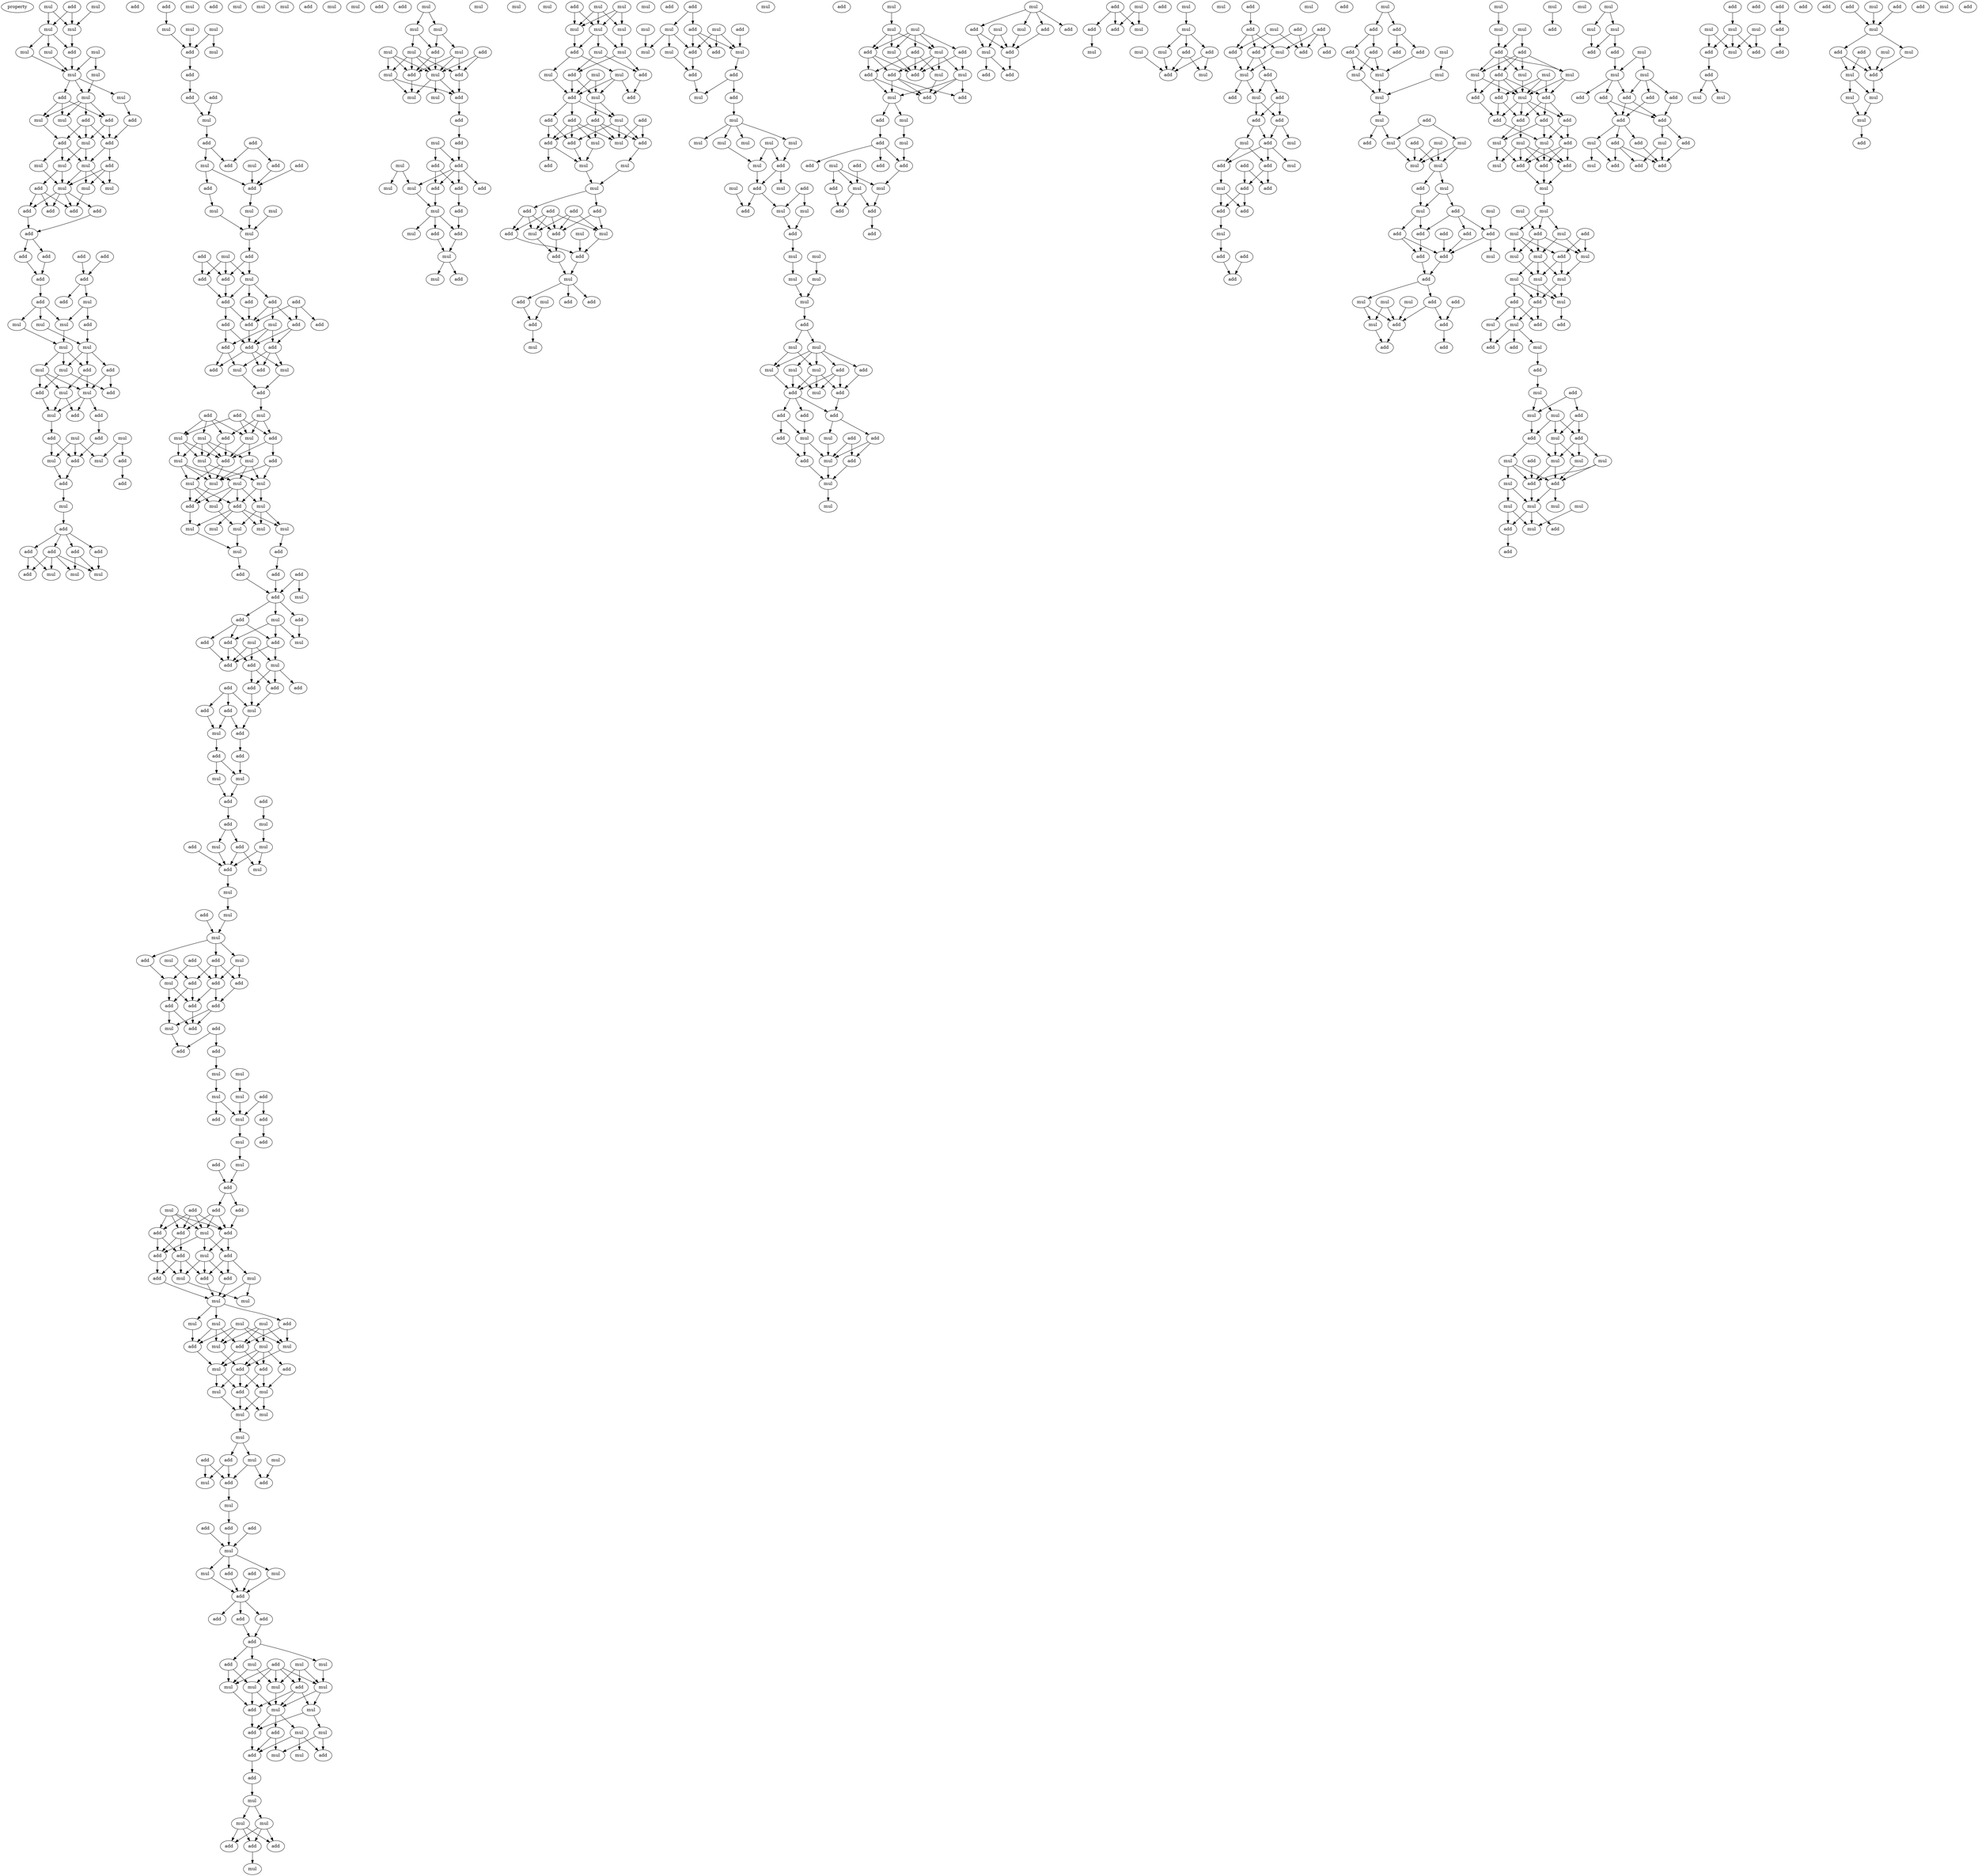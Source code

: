 digraph {
    node [fontcolor=black]
    property [mul=2,lf=1.8]
    0 [ label = add ];
    1 [ label = mul ];
    2 [ label = mul ];
    3 [ label = mul ];
    4 [ label = mul ];
    5 [ label = mul ];
    6 [ label = mul ];
    7 [ label = add ];
    8 [ label = mul ];
    9 [ label = mul ];
    10 [ label = mul ];
    11 [ label = mul ];
    12 [ label = add ];
    13 [ label = mul ];
    14 [ label = mul ];
    15 [ label = add ];
    16 [ label = mul ];
    17 [ label = add ];
    18 [ label = add ];
    19 [ label = mul ];
    20 [ label = add ];
    21 [ label = add ];
    22 [ label = mul ];
    23 [ label = mul ];
    24 [ label = mul ];
    25 [ label = add ];
    26 [ label = mul ];
    27 [ label = mul ];
    28 [ label = mul ];
    29 [ label = add ];
    30 [ label = add ];
    31 [ label = add ];
    32 [ label = add ];
    33 [ label = add ];
    34 [ label = add ];
    35 [ label = add ];
    36 [ label = add ];
    37 [ label = add ];
    38 [ label = add ];
    39 [ label = add ];
    40 [ label = add ];
    41 [ label = add ];
    42 [ label = add ];
    43 [ label = mul ];
    44 [ label = add ];
    45 [ label = mul ];
    46 [ label = mul ];
    47 [ label = mul ];
    48 [ label = mul ];
    49 [ label = mul ];
    50 [ label = add ];
    51 [ label = add ];
    52 [ label = mul ];
    53 [ label = mul ];
    54 [ label = mul ];
    55 [ label = add ];
    56 [ label = add ];
    57 [ label = mul ];
    58 [ label = add ];
    59 [ label = mul ];
    60 [ label = add ];
    61 [ label = add ];
    62 [ label = add ];
    63 [ label = mul ];
    64 [ label = mul ];
    65 [ label = mul ];
    66 [ label = mul ];
    67 [ label = add ];
    68 [ label = add ];
    69 [ label = add ];
    70 [ label = add ];
    71 [ label = mul ];
    72 [ label = add ];
    73 [ label = add ];
    74 [ label = add ];
    75 [ label = add ];
    76 [ label = add ];
    77 [ label = mul ];
    78 [ label = add ];
    79 [ label = mul ];
    80 [ label = mul ];
    81 [ label = add ];
    82 [ label = add ];
    83 [ label = mul ];
    84 [ label = mul ];
    85 [ label = mul ];
    86 [ label = mul ];
    87 [ label = mul ];
    88 [ label = add ];
    89 [ label = add ];
    90 [ label = add ];
    91 [ label = add ];
    92 [ label = add ];
    93 [ label = mul ];
    94 [ label = add ];
    95 [ label = add ];
    96 [ label = add ];
    97 [ label = mul ];
    98 [ label = add ];
    99 [ label = mul ];
    100 [ label = add ];
    101 [ label = add ];
    102 [ label = add ];
    103 [ label = mul ];
    104 [ label = mul ];
    105 [ label = mul ];
    106 [ label = mul ];
    107 [ label = mul ];
    108 [ label = add ];
    109 [ label = add ];
    110 [ label = mul ];
    111 [ label = mul ];
    112 [ label = add ];
    113 [ label = add ];
    114 [ label = add ];
    115 [ label = add ];
    116 [ label = add ];
    117 [ label = add ];
    118 [ label = add ];
    119 [ label = add ];
    120 [ label = mul ];
    121 [ label = add ];
    122 [ label = add ];
    123 [ label = add ];
    124 [ label = add ];
    125 [ label = add ];
    126 [ label = add ];
    127 [ label = mul ];
    128 [ label = add ];
    129 [ label = mul ];
    130 [ label = add ];
    131 [ label = mul ];
    132 [ label = add ];
    133 [ label = add ];
    134 [ label = mul ];
    135 [ label = mul ];
    136 [ label = add ];
    137 [ label = add ];
    138 [ label = mul ];
    139 [ label = mul ];
    140 [ label = mul ];
    141 [ label = add ];
    142 [ label = mul ];
    143 [ label = add ];
    144 [ label = mul ];
    145 [ label = mul ];
    146 [ label = mul ];
    147 [ label = mul ];
    148 [ label = add ];
    149 [ label = add ];
    150 [ label = mul ];
    151 [ label = mul ];
    152 [ label = mul ];
    153 [ label = mul ];
    154 [ label = mul ];
    155 [ label = mul ];
    156 [ label = mul ];
    157 [ label = add ];
    158 [ label = mul ];
    159 [ label = add ];
    160 [ label = add ];
    161 [ label = add ];
    162 [ label = mul ];
    163 [ label = add ];
    164 [ label = mul ];
    165 [ label = add ];
    166 [ label = add ];
    167 [ label = add ];
    168 [ label = mul ];
    169 [ label = add ];
    170 [ label = mul ];
    171 [ label = add ];
    172 [ label = add ];
    173 [ label = add ];
    174 [ label = mul ];
    175 [ label = add ];
    176 [ label = add ];
    177 [ label = add ];
    178 [ label = add ];
    179 [ label = add ];
    180 [ label = mul ];
    181 [ label = add ];
    182 [ label = mul ];
    183 [ label = add ];
    184 [ label = add ];
    185 [ label = add ];
    186 [ label = mul ];
    187 [ label = mul ];
    188 [ label = add ];
    189 [ label = add ];
    190 [ label = add ];
    191 [ label = mul ];
    192 [ label = add ];
    193 [ label = add ];
    194 [ label = mul ];
    195 [ label = mul ];
    196 [ label = add ];
    197 [ label = mul ];
    198 [ label = mul ];
    199 [ label = add ];
    200 [ label = mul ];
    201 [ label = mul ];
    202 [ label = mul ];
    203 [ label = add ];
    204 [ label = mul ];
    205 [ label = add ];
    206 [ label = mul ];
    207 [ label = mul ];
    208 [ label = add ];
    209 [ label = add ];
    210 [ label = add ];
    211 [ label = add ];
    212 [ label = add ];
    213 [ label = mul ];
    214 [ label = add ];
    215 [ label = add ];
    216 [ label = add ];
    217 [ label = add ];
    218 [ label = mul ];
    219 [ label = add ];
    220 [ label = add ];
    221 [ label = add ];
    222 [ label = mul ];
    223 [ label = mul ];
    224 [ label = mul ];
    225 [ label = mul ];
    226 [ label = add ];
    227 [ label = add ];
    228 [ label = add ];
    229 [ label = mul ];
    230 [ label = mul ];
    231 [ label = add ];
    232 [ label = add ];
    233 [ label = mul ];
    234 [ label = add ];
    235 [ label = mul ];
    236 [ label = add ];
    237 [ label = add ];
    238 [ label = mul ];
    239 [ label = add ];
    240 [ label = add ];
    241 [ label = add ];
    242 [ label = add ];
    243 [ label = mul ];
    244 [ label = add ];
    245 [ label = add ];
    246 [ label = mul ];
    247 [ label = add ];
    248 [ label = mul ];
    249 [ label = add ];
    250 [ label = add ];
    251 [ label = add ];
    252 [ label = mul ];
    253 [ label = mul ];
    254 [ label = mul ];
    255 [ label = mul ];
    256 [ label = add ];
    257 [ label = mul ];
    258 [ label = mul ];
    259 [ label = mul ];
    260 [ label = mul ];
    261 [ label = add ];
    262 [ label = add ];
    263 [ label = mul ];
    264 [ label = mul ];
    265 [ label = add ];
    266 [ label = add ];
    267 [ label = add ];
    268 [ label = mul ];
    269 [ label = mul ];
    270 [ label = add ];
    271 [ label = mul ];
    272 [ label = mul ];
    273 [ label = mul ];
    274 [ label = mul ];
    275 [ label = mul ];
    276 [ label = mul ];
    277 [ label = add ];
    278 [ label = mul ];
    279 [ label = add ];
    280 [ label = add ];
    281 [ label = add ];
    282 [ label = add ];
    283 [ label = mul ];
    284 [ label = mul ];
    285 [ label = add ];
    286 [ label = add ];
    287 [ label = add ];
    288 [ label = add ];
    289 [ label = mul ];
    290 [ label = add ];
    291 [ label = mul ];
    292 [ label = add ];
    293 [ label = mul ];
    294 [ label = add ];
    295 [ label = add ];
    296 [ label = add ];
    297 [ label = add ];
    298 [ label = add ];
    299 [ label = mul ];
    300 [ label = mul ];
    301 [ label = add ];
    302 [ label = mul ];
    303 [ label = add ];
    304 [ label = add ];
    305 [ label = mul ];
    306 [ label = mul ];
    307 [ label = mul ];
    308 [ label = mul ];
    309 [ label = mul ];
    310 [ label = add ];
    311 [ label = mul ];
    312 [ label = add ];
    313 [ label = mul ];
    314 [ label = mul ];
    315 [ label = add ];
    316 [ label = add ];
    317 [ label = mul ];
    318 [ label = add ];
    319 [ label = mul ];
    320 [ label = add ];
    321 [ label = mul ];
    322 [ label = mul ];
    323 [ label = mul ];
    324 [ label = add ];
    325 [ label = add ];
    326 [ label = add ];
    327 [ label = mul ];
    328 [ label = mul ];
    329 [ label = mul ];
    330 [ label = mul ];
    331 [ label = add ];
    332 [ label = add ];
    333 [ label = mul ];
    334 [ label = mul ];
    335 [ label = mul ];
    336 [ label = add ];
    337 [ label = add ];
    338 [ label = mul ];
    339 [ label = mul ];
    340 [ label = mul ];
    341 [ label = mul ];
    342 [ label = add ];
    343 [ label = add ];
    344 [ label = mul ];
    345 [ label = mul ];
    346 [ label = add ];
    347 [ label = mul ];
    348 [ label = add ];
    349 [ label = add ];
    350 [ label = mul ];
    351 [ label = mul ];
    352 [ label = add ];
    353 [ label = add ];
    354 [ label = add ];
    355 [ label = mul ];
    356 [ label = add ];
    357 [ label = add ];
    358 [ label = mul ];
    359 [ label = add ];
    360 [ label = mul ];
    361 [ label = mul ];
    362 [ label = mul ];
    363 [ label = mul ];
    364 [ label = add ];
    365 [ label = add ];
    366 [ label = mul ];
    367 [ label = mul ];
    368 [ label = mul ];
    369 [ label = mul ];
    370 [ label = mul ];
    371 [ label = add ];
    372 [ label = mul ];
    373 [ label = mul ];
    374 [ label = mul ];
    375 [ label = mul ];
    376 [ label = add ];
    377 [ label = mul ];
    378 [ label = add ];
    379 [ label = mul ];
    380 [ label = mul ];
    381 [ label = add ];
    382 [ label = add ];
    383 [ label = add ];
    384 [ label = add ];
    385 [ label = add ];
    386 [ label = add ];
    387 [ label = mul ];
    388 [ label = mul ];
    389 [ label = mul ];
    390 [ label = add ];
    391 [ label = add ];
    392 [ label = add ];
    393 [ label = mul ];
    394 [ label = mul ];
    395 [ label = add ];
    396 [ label = mul ];
    397 [ label = add ];
    398 [ label = add ];
    399 [ label = add ];
    400 [ label = add ];
    401 [ label = add ];
    402 [ label = mul ];
    403 [ label = add ];
    404 [ label = mul ];
    405 [ label = mul ];
    406 [ label = add ];
    407 [ label = add ];
    408 [ label = mul ];
    409 [ label = add ];
    410 [ label = mul ];
    411 [ label = add ];
    412 [ label = add ];
    413 [ label = add ];
    414 [ label = add ];
    415 [ label = mul ];
    416 [ label = add ];
    417 [ label = mul ];
    418 [ label = mul ];
    419 [ label = mul ];
    420 [ label = add ];
    421 [ label = add ];
    422 [ label = add ];
    423 [ label = mul ];
    424 [ label = mul ];
    425 [ label = mul ];
    426 [ label = add ];
    427 [ label = add ];
    428 [ label = add ];
    429 [ label = mul ];
    430 [ label = add ];
    431 [ label = mul ];
    432 [ label = mul ];
    433 [ label = mul ];
    434 [ label = mul ];
    435 [ label = mul ];
    436 [ label = mul ];
    437 [ label = mul ];
    438 [ label = mul ];
    439 [ label = add ];
    440 [ label = mul ];
    441 [ label = add ];
    442 [ label = mul ];
    443 [ label = add ];
    444 [ label = mul ];
    445 [ label = add ];
    446 [ label = mul ];
    447 [ label = add ];
    448 [ label = mul ];
    449 [ label = mul ];
    450 [ label = mul ];
    451 [ label = mul ];
    452 [ label = mul ];
    453 [ label = add ];
    454 [ label = mul ];
    455 [ label = mul ];
    456 [ label = mul ];
    457 [ label = mul ];
    458 [ label = mul ];
    459 [ label = add ];
    460 [ label = add ];
    461 [ label = add ];
    462 [ label = mul ];
    463 [ label = add ];
    464 [ label = add ];
    465 [ label = add ];
    466 [ label = add ];
    467 [ label = mul ];
    468 [ label = mul ];
    469 [ label = add ];
    470 [ label = add ];
    471 [ label = add ];
    472 [ label = add ];
    473 [ label = add ];
    474 [ label = add ];
    475 [ label = mul ];
    476 [ label = mul ];
    477 [ label = mul ];
    478 [ label = mul ];
    479 [ label = mul ];
    480 [ label = mul ];
    481 [ label = add ];
    482 [ label = mul ];
    483 [ label = add ];
    484 [ label = mul ];
    485 [ label = add ];
    486 [ label = mul ];
    487 [ label = add ];
    488 [ label = mul ];
    489 [ label = add ];
    490 [ label = add ];
    491 [ label = add ];
    492 [ label = add ];
    493 [ label = mul ];
    494 [ label = add ];
    495 [ label = mul ];
    496 [ label = add ];
    497 [ label = mul ];
    498 [ label = add ];
    499 [ label = mul ];
    500 [ label = add ];
    501 [ label = add ];
    502 [ label = add ];
    503 [ label = add ];
    504 [ label = mul ];
    505 [ label = mul ];
    506 [ label = add ];
    507 [ label = add ];
    508 [ label = add ];
    509 [ label = mul ];
    510 [ label = add ];
    511 [ label = mul ];
    512 [ label = add ];
    513 [ label = add ];
    514 [ label = mul ];
    515 [ label = add ];
    516 [ label = mul ];
    517 [ label = add ];
    518 [ label = add ];
    519 [ label = add ];
    520 [ label = mul ];
    521 [ label = add ];
    522 [ label = mul ];
    523 [ label = add ];
    524 [ label = mul ];
    525 [ label = add ];
    526 [ label = mul ];
    527 [ label = mul ];
    528 [ label = mul ];
    529 [ label = add ];
    530 [ label = add ];
    531 [ label = mul ];
    532 [ label = mul ];
    533 [ label = add ];
    534 [ label = mul ];
    535 [ label = add ];
    536 [ label = add ];
    537 [ label = add ];
    538 [ label = add ];
    539 [ label = mul ];
    540 [ label = mul ];
    541 [ label = add ];
    542 [ label = add ];
    543 [ label = add ];
    544 [ label = add ];
    545 [ label = add ];
    546 [ label = mul ];
    547 [ label = add ];
    548 [ label = mul ];
    549 [ label = add ];
    550 [ label = add ];
    551 [ label = add ];
    552 [ label = mul ];
    553 [ label = add ];
    554 [ label = mul ];
    555 [ label = mul ];
    556 [ label = add ];
    557 [ label = add ];
    558 [ label = add ];
    559 [ label = mul ];
    560 [ label = add ];
    561 [ label = mul ];
    562 [ label = add ];
    563 [ label = add ];
    564 [ label = add ];
    565 [ label = mul ];
    566 [ label = add ];
    567 [ label = add ];
    568 [ label = add ];
    569 [ label = add ];
    570 [ label = mul ];
    571 [ label = add ];
    572 [ label = add ];
    573 [ label = mul ];
    574 [ label = add ];
    575 [ label = add ];
    576 [ label = add ];
    577 [ label = add ];
    578 [ label = mul ];
    579 [ label = mul ];
    580 [ label = mul ];
    581 [ label = mul ];
    582 [ label = add ];
    583 [ label = mul ];
    584 [ label = add ];
    585 [ label = add ];
    586 [ label = mul ];
    587 [ label = mul ];
    588 [ label = mul ];
    589 [ label = mul ];
    590 [ label = mul ];
    591 [ label = mul ];
    592 [ label = add ];
    593 [ label = mul ];
    594 [ label = add ];
    595 [ label = mul ];
    596 [ label = add ];
    597 [ label = add ];
    598 [ label = add ];
    599 [ label = add ];
    600 [ label = add ];
    601 [ label = add ];
    602 [ label = add ];
    603 [ label = mul ];
    604 [ label = add ];
    605 [ label = add ];
    606 [ label = mul ];
    607 [ label = add ];
    608 [ label = mul ];
    609 [ label = mul ];
    610 [ label = add ];
    611 [ label = mul ];
    612 [ label = add ];
    613 [ label = add ];
    614 [ label = add ];
    615 [ label = mul ];
    616 [ label = mul ];
    617 [ label = add ];
    618 [ label = mul ];
    619 [ label = mul ];
    620 [ label = add ];
    621 [ label = add ];
    622 [ label = mul ];
    623 [ label = mul ];
    624 [ label = mul ];
    625 [ label = mul ];
    626 [ label = add ];
    627 [ label = add ];
    628 [ label = add ];
    629 [ label = add ];
    630 [ label = mul ];
    631 [ label = add ];
    632 [ label = add ];
    633 [ label = add ];
    634 [ label = add ];
    635 [ label = mul ];
    636 [ label = mul ];
    637 [ label = add ];
    638 [ label = mul ];
    639 [ label = add ];
    640 [ label = add ];
    641 [ label = add ];
    642 [ label = mul ];
    643 [ label = mul ];
    644 [ label = mul ];
    645 [ label = mul ];
    646 [ label = add ];
    647 [ label = mul ];
    648 [ label = mul ];
    649 [ label = add ];
    650 [ label = add ];
    651 [ label = mul ];
    652 [ label = mul ];
    653 [ label = mul ];
    654 [ label = mul ];
    655 [ label = mul ];
    656 [ label = mul ];
    657 [ label = mul ];
    658 [ label = add ];
    659 [ label = add ];
    660 [ label = add ];
    661 [ label = mul ];
    662 [ label = add ];
    663 [ label = mul ];
    664 [ label = mul ];
    665 [ label = add ];
    666 [ label = add ];
    667 [ label = add ];
    668 [ label = add ];
    669 [ label = mul ];
    670 [ label = mul ];
    671 [ label = mul ];
    672 [ label = add ];
    673 [ label = add ];
    674 [ label = mul ];
    675 [ label = add ];
    676 [ label = mul ];
    677 [ label = add ];
    678 [ label = mul ];
    679 [ label = mul ];
    680 [ label = mul ];
    681 [ label = add ];
    682 [ label = add ];
    683 [ label = mul ];
    684 [ label = mul ];
    685 [ label = mul ];
    686 [ label = mul ];
    687 [ label = mul ];
    688 [ label = add ];
    689 [ label = mul ];
    690 [ label = add ];
    691 [ label = add ];
    692 [ label = mul ];
    693 [ label = mul ];
    694 [ label = mul ];
    695 [ label = mul ];
    696 [ label = add ];
    697 [ label = mul ];
    698 [ label = add ];
    699 [ label = mul ];
    700 [ label = mul ];
    701 [ label = add ];
    702 [ label = add ];
    703 [ label = add ];
    704 [ label = add ];
    705 [ label = add ];
    706 [ label = add ];
    707 [ label = add ];
    708 [ label = add ];
    709 [ label = add ];
    710 [ label = mul ];
    711 [ label = mul ];
    712 [ label = add ];
    713 [ label = add ];
    714 [ label = add ];
    715 [ label = add ];
    716 [ label = mul ];
    717 [ label = add ];
    718 [ label = mul ];
    719 [ label = mul ];
    720 [ label = mul ];
    721 [ label = add ];
    722 [ label = mul ];
    723 [ label = add ];
    724 [ label = add ];
    725 [ label = add ];
    726 [ label = mul ];
    727 [ label = add ];
    728 [ label = mul ];
    729 [ label = add ];
    730 [ label = add ];
    731 [ label = add ];
    732 [ label = add ];
    733 [ label = mul ];
    734 [ label = add ];
    735 [ label = add ];
    736 [ label = mul ];
    737 [ label = add ];
    738 [ label = add ];
    739 [ label = mul ];
    740 [ label = mul ];
    741 [ label = add ];
    742 [ label = mul ];
    743 [ label = add ];
    744 [ label = mul ];
    745 [ label = mul ];
    746 [ label = mul ];
    747 [ label = add ];
    748 [ label = mul ];
    749 [ label = add ];
    0 -> 3 [ name = 0 ];
    0 -> 4 [ name = 1 ];
    1 -> 3 [ name = 2 ];
    2 -> 3 [ name = 3 ];
    2 -> 4 [ name = 4 ];
    3 -> 7 [ name = 5 ];
    4 -> 6 [ name = 6 ];
    4 -> 7 [ name = 7 ];
    4 -> 8 [ name = 8 ];
    5 -> 9 [ name = 9 ];
    5 -> 10 [ name = 10 ];
    6 -> 9 [ name = 11 ];
    7 -> 9 [ name = 12 ];
    8 -> 9 [ name = 13 ];
    9 -> 11 [ name = 14 ];
    9 -> 12 [ name = 15 ];
    9 -> 13 [ name = 16 ];
    10 -> 11 [ name = 17 ];
    11 -> 14 [ name = 18 ];
    11 -> 16 [ name = 19 ];
    11 -> 17 [ name = 20 ];
    11 -> 18 [ name = 21 ];
    12 -> 14 [ name = 22 ];
    12 -> 16 [ name = 23 ];
    12 -> 17 [ name = 24 ];
    13 -> 15 [ name = 25 ];
    14 -> 19 [ name = 26 ];
    15 -> 20 [ name = 27 ];
    16 -> 21 [ name = 28 ];
    17 -> 19 [ name = 29 ];
    17 -> 20 [ name = 30 ];
    18 -> 19 [ name = 31 ];
    18 -> 20 [ name = 32 ];
    18 -> 21 [ name = 33 ];
    19 -> 22 [ name = 34 ];
    19 -> 24 [ name = 35 ];
    20 -> 24 [ name = 36 ];
    20 -> 25 [ name = 37 ];
    21 -> 22 [ name = 38 ];
    21 -> 23 [ name = 39 ];
    21 -> 24 [ name = 40 ];
    22 -> 28 [ name = 41 ];
    22 -> 29 [ name = 42 ];
    23 -> 28 [ name = 43 ];
    24 -> 26 [ name = 44 ];
    24 -> 27 [ name = 45 ];
    24 -> 28 [ name = 46 ];
    25 -> 26 [ name = 47 ];
    25 -> 27 [ name = 48 ];
    25 -> 28 [ name = 49 ];
    27 -> 30 [ name = 50 ];
    28 -> 30 [ name = 51 ];
    28 -> 31 [ name = 52 ];
    28 -> 32 [ name = 53 ];
    28 -> 33 [ name = 54 ];
    29 -> 30 [ name = 55 ];
    29 -> 31 [ name = 56 ];
    29 -> 32 [ name = 57 ];
    32 -> 34 [ name = 58 ];
    33 -> 34 [ name = 59 ];
    34 -> 35 [ name = 60 ];
    34 -> 37 [ name = 61 ];
    35 -> 39 [ name = 62 ];
    36 -> 40 [ name = 63 ];
    37 -> 39 [ name = 64 ];
    38 -> 40 [ name = 65 ];
    39 -> 41 [ name = 66 ];
    40 -> 42 [ name = 67 ];
    40 -> 43 [ name = 68 ];
    41 -> 45 [ name = 69 ];
    41 -> 46 [ name = 70 ];
    41 -> 47 [ name = 71 ];
    43 -> 44 [ name = 72 ];
    43 -> 46 [ name = 73 ];
    44 -> 49 [ name = 74 ];
    45 -> 49 [ name = 75 ];
    46 -> 48 [ name = 76 ];
    47 -> 48 [ name = 77 ];
    48 -> 50 [ name = 78 ];
    48 -> 52 [ name = 79 ];
    48 -> 53 [ name = 80 ];
    49 -> 50 [ name = 81 ];
    49 -> 51 [ name = 82 ];
    49 -> 53 [ name = 83 ];
    50 -> 54 [ name = 84 ];
    50 -> 57 [ name = 85 ];
    51 -> 54 [ name = 86 ];
    51 -> 55 [ name = 87 ];
    52 -> 54 [ name = 88 ];
    52 -> 56 [ name = 89 ];
    52 -> 57 [ name = 90 ];
    53 -> 55 [ name = 91 ];
    53 -> 56 [ name = 92 ];
    54 -> 58 [ name = 93 ];
    54 -> 59 [ name = 94 ];
    54 -> 60 [ name = 95 ];
    56 -> 59 [ name = 96 ];
    57 -> 58 [ name = 97 ];
    57 -> 59 [ name = 98 ];
    59 -> 61 [ name = 99 ];
    60 -> 62 [ name = 100 ];
    61 -> 66 [ name = 101 ];
    61 -> 68 [ name = 102 ];
    62 -> 68 [ name = 103 ];
    63 -> 65 [ name = 104 ];
    63 -> 66 [ name = 105 ];
    63 -> 68 [ name = 106 ];
    64 -> 65 [ name = 107 ];
    64 -> 67 [ name = 108 ];
    66 -> 69 [ name = 109 ];
    67 -> 70 [ name = 110 ];
    68 -> 69 [ name = 111 ];
    69 -> 71 [ name = 112 ];
    71 -> 72 [ name = 113 ];
    72 -> 73 [ name = 114 ];
    72 -> 74 [ name = 115 ];
    72 -> 75 [ name = 116 ];
    72 -> 76 [ name = 117 ];
    73 -> 78 [ name = 118 ];
    73 -> 80 [ name = 119 ];
    74 -> 77 [ name = 120 ];
    74 -> 79 [ name = 121 ];
    75 -> 77 [ name = 122 ];
    76 -> 77 [ name = 123 ];
    76 -> 78 [ name = 124 ];
    76 -> 79 [ name = 125 ];
    76 -> 80 [ name = 126 ];
    82 -> 83 [ name = 127 ];
    83 -> 88 [ name = 128 ];
    85 -> 87 [ name = 129 ];
    85 -> 88 [ name = 130 ];
    86 -> 88 [ name = 131 ];
    88 -> 89 [ name = 132 ];
    89 -> 91 [ name = 133 ];
    91 -> 93 [ name = 134 ];
    92 -> 93 [ name = 135 ];
    93 -> 94 [ name = 136 ];
    94 -> 97 [ name = 137 ];
    94 -> 100 [ name = 138 ];
    95 -> 98 [ name = 139 ];
    95 -> 100 [ name = 140 ];
    96 -> 101 [ name = 141 ];
    97 -> 101 [ name = 142 ];
    97 -> 102 [ name = 143 ];
    98 -> 101 [ name = 144 ];
    99 -> 101 [ name = 145 ];
    101 -> 104 [ name = 146 ];
    102 -> 103 [ name = 147 ];
    103 -> 106 [ name = 148 ];
    104 -> 106 [ name = 149 ];
    105 -> 106 [ name = 150 ];
    106 -> 108 [ name = 151 ];
    108 -> 111 [ name = 152 ];
    108 -> 113 [ name = 153 ];
    109 -> 112 [ name = 154 ];
    109 -> 113 [ name = 155 ];
    110 -> 111 [ name = 156 ];
    110 -> 112 [ name = 157 ];
    110 -> 113 [ name = 158 ];
    111 -> 114 [ name = 159 ];
    111 -> 116 [ name = 160 ];
    111 -> 117 [ name = 161 ];
    112 -> 117 [ name = 162 ];
    113 -> 117 [ name = 163 ];
    114 -> 118 [ name = 164 ];
    115 -> 118 [ name = 165 ];
    115 -> 119 [ name = 166 ];
    115 -> 121 [ name = 167 ];
    116 -> 118 [ name = 168 ];
    116 -> 119 [ name = 169 ];
    116 -> 120 [ name = 170 ];
    117 -> 118 [ name = 171 ];
    117 -> 122 [ name = 172 ];
    118 -> 123 [ name = 173 ];
    119 -> 123 [ name = 174 ];
    119 -> 124 [ name = 175 ];
    120 -> 123 [ name = 176 ];
    120 -> 124 [ name = 177 ];
    120 -> 125 [ name = 178 ];
    122 -> 123 [ name = 179 ];
    122 -> 125 [ name = 180 ];
    123 -> 126 [ name = 181 ];
    123 -> 127 [ name = 182 ];
    123 -> 128 [ name = 183 ];
    124 -> 127 [ name = 184 ];
    124 -> 128 [ name = 185 ];
    124 -> 129 [ name = 186 ];
    125 -> 126 [ name = 187 ];
    125 -> 129 [ name = 188 ];
    127 -> 130 [ name = 189 ];
    129 -> 130 [ name = 190 ];
    130 -> 131 [ name = 191 ];
    131 -> 134 [ name = 192 ];
    131 -> 136 [ name = 193 ];
    131 -> 137 [ name = 194 ];
    132 -> 134 [ name = 195 ];
    132 -> 135 [ name = 196 ];
    132 -> 137 [ name = 197 ];
    133 -> 134 [ name = 198 ];
    133 -> 135 [ name = 199 ];
    133 -> 136 [ name = 200 ];
    133 -> 138 [ name = 201 ];
    134 -> 141 [ name = 202 ];
    134 -> 142 [ name = 203 ];
    135 -> 139 [ name = 204 ];
    135 -> 140 [ name = 205 ];
    135 -> 141 [ name = 206 ];
    136 -> 140 [ name = 207 ];
    136 -> 141 [ name = 208 ];
    137 -> 141 [ name = 209 ];
    137 -> 143 [ name = 210 ];
    138 -> 139 [ name = 211 ];
    138 -> 140 [ name = 212 ];
    138 -> 141 [ name = 213 ];
    138 -> 142 [ name = 214 ];
    139 -> 145 [ name = 215 ];
    139 -> 146 [ name = 216 ];
    139 -> 147 [ name = 217 ];
    140 -> 144 [ name = 218 ];
    140 -> 147 [ name = 219 ];
    141 -> 146 [ name = 220 ];
    141 -> 147 [ name = 221 ];
    142 -> 144 [ name = 222 ];
    142 -> 145 [ name = 223 ];
    142 -> 147 [ name = 224 ];
    143 -> 144 [ name = 225 ];
    143 -> 147 [ name = 226 ];
    144 -> 148 [ name = 227 ];
    144 -> 150 [ name = 228 ];
    145 -> 148 [ name = 229 ];
    145 -> 149 [ name = 230 ];
    145 -> 150 [ name = 231 ];
    145 -> 151 [ name = 232 ];
    146 -> 148 [ name = 233 ];
    146 -> 149 [ name = 234 ];
    146 -> 151 [ name = 235 ];
    147 -> 149 [ name = 236 ];
    148 -> 152 [ name = 237 ];
    148 -> 153 [ name = 238 ];
    148 -> 155 [ name = 239 ];
    148 -> 156 [ name = 240 ];
    149 -> 153 [ name = 241 ];
    150 -> 152 [ name = 242 ];
    150 -> 154 [ name = 243 ];
    150 -> 155 [ name = 244 ];
    151 -> 154 [ name = 245 ];
    153 -> 158 [ name = 246 ];
    154 -> 158 [ name = 247 ];
    155 -> 157 [ name = 248 ];
    157 -> 160 [ name = 249 ];
    158 -> 161 [ name = 250 ];
    159 -> 162 [ name = 251 ];
    159 -> 163 [ name = 252 ];
    160 -> 163 [ name = 253 ];
    161 -> 163 [ name = 254 ];
    163 -> 164 [ name = 255 ];
    163 -> 165 [ name = 256 ];
    163 -> 166 [ name = 257 ];
    164 -> 167 [ name = 258 ];
    164 -> 168 [ name = 259 ];
    164 -> 171 [ name = 260 ];
    165 -> 168 [ name = 261 ];
    166 -> 167 [ name = 262 ];
    166 -> 169 [ name = 263 ];
    166 -> 171 [ name = 264 ];
    167 -> 172 [ name = 265 ];
    167 -> 174 [ name = 266 ];
    169 -> 172 [ name = 267 ];
    170 -> 172 [ name = 268 ];
    170 -> 173 [ name = 269 ];
    170 -> 174 [ name = 270 ];
    171 -> 172 [ name = 271 ];
    171 -> 173 [ name = 272 ];
    173 -> 175 [ name = 273 ];
    173 -> 177 [ name = 274 ];
    174 -> 175 [ name = 275 ];
    174 -> 177 [ name = 276 ];
    174 -> 178 [ name = 277 ];
    175 -> 180 [ name = 278 ];
    176 -> 179 [ name = 279 ];
    176 -> 180 [ name = 280 ];
    176 -> 181 [ name = 281 ];
    177 -> 180 [ name = 282 ];
    179 -> 182 [ name = 283 ];
    179 -> 183 [ name = 284 ];
    180 -> 183 [ name = 285 ];
    181 -> 182 [ name = 286 ];
    182 -> 185 [ name = 287 ];
    183 -> 184 [ name = 288 ];
    184 -> 186 [ name = 289 ];
    185 -> 186 [ name = 290 ];
    185 -> 187 [ name = 291 ];
    186 -> 188 [ name = 292 ];
    187 -> 188 [ name = 293 ];
    188 -> 190 [ name = 294 ];
    189 -> 191 [ name = 295 ];
    190 -> 193 [ name = 296 ];
    190 -> 194 [ name = 297 ];
    191 -> 195 [ name = 298 ];
    192 -> 196 [ name = 299 ];
    193 -> 196 [ name = 300 ];
    193 -> 197 [ name = 301 ];
    194 -> 196 [ name = 302 ];
    195 -> 196 [ name = 303 ];
    195 -> 197 [ name = 304 ];
    196 -> 198 [ name = 305 ];
    198 -> 200 [ name = 306 ];
    199 -> 204 [ name = 307 ];
    200 -> 204 [ name = 308 ];
    204 -> 206 [ name = 309 ];
    204 -> 208 [ name = 310 ];
    204 -> 209 [ name = 311 ];
    205 -> 211 [ name = 312 ];
    205 -> 213 [ name = 313 ];
    206 -> 211 [ name = 314 ];
    206 -> 212 [ name = 315 ];
    207 -> 210 [ name = 316 ];
    208 -> 213 [ name = 317 ];
    209 -> 210 [ name = 318 ];
    209 -> 211 [ name = 319 ];
    209 -> 212 [ name = 320 ];
    210 -> 214 [ name = 321 ];
    210 -> 215 [ name = 322 ];
    211 -> 214 [ name = 323 ];
    211 -> 216 [ name = 324 ];
    212 -> 216 [ name = 325 ];
    213 -> 214 [ name = 326 ];
    213 -> 215 [ name = 327 ];
    214 -> 217 [ name = 328 ];
    215 -> 217 [ name = 329 ];
    215 -> 218 [ name = 330 ];
    216 -> 217 [ name = 331 ];
    216 -> 218 [ name = 332 ];
    218 -> 221 [ name = 333 ];
    219 -> 220 [ name = 334 ];
    219 -> 221 [ name = 335 ];
    220 -> 222 [ name = 336 ];
    222 -> 225 [ name = 337 ];
    223 -> 224 [ name = 338 ];
    224 -> 229 [ name = 339 ];
    225 -> 228 [ name = 340 ];
    225 -> 229 [ name = 341 ];
    226 -> 227 [ name = 342 ];
    226 -> 229 [ name = 343 ];
    227 -> 231 [ name = 344 ];
    229 -> 230 [ name = 345 ];
    230 -> 233 [ name = 346 ];
    232 -> 234 [ name = 347 ];
    233 -> 234 [ name = 348 ];
    234 -> 237 [ name = 349 ];
    234 -> 239 [ name = 350 ];
    236 -> 240 [ name = 351 ];
    236 -> 241 [ name = 352 ];
    236 -> 242 [ name = 353 ];
    236 -> 243 [ name = 354 ];
    237 -> 240 [ name = 355 ];
    237 -> 241 [ name = 356 ];
    237 -> 243 [ name = 357 ];
    238 -> 240 [ name = 358 ];
    238 -> 241 [ name = 359 ];
    238 -> 242 [ name = 360 ];
    238 -> 243 [ name = 361 ];
    239 -> 241 [ name = 362 ];
    240 -> 244 [ name = 363 ];
    240 -> 247 [ name = 364 ];
    241 -> 245 [ name = 365 ];
    241 -> 246 [ name = 366 ];
    242 -> 244 [ name = 367 ];
    242 -> 247 [ name = 368 ];
    243 -> 244 [ name = 369 ];
    243 -> 245 [ name = 370 ];
    243 -> 246 [ name = 371 ];
    244 -> 248 [ name = 372 ];
    244 -> 249 [ name = 373 ];
    245 -> 250 [ name = 374 ];
    245 -> 251 [ name = 375 ];
    245 -> 252 [ name = 376 ];
    246 -> 248 [ name = 377 ];
    246 -> 250 [ name = 378 ];
    246 -> 251 [ name = 379 ];
    247 -> 248 [ name = 380 ];
    247 -> 249 [ name = 381 ];
    247 -> 250 [ name = 382 ];
    248 -> 253 [ name = 383 ];
    249 -> 254 [ name = 384 ];
    250 -> 254 [ name = 385 ];
    251 -> 254 [ name = 386 ];
    252 -> 253 [ name = 387 ];
    252 -> 254 [ name = 388 ];
    254 -> 256 [ name = 389 ];
    254 -> 258 [ name = 390 ];
    254 -> 259 [ name = 391 ];
    255 -> 260 [ name = 392 ];
    255 -> 261 [ name = 393 ];
    255 -> 263 [ name = 394 ];
    255 -> 264 [ name = 395 ];
    256 -> 260 [ name = 396 ];
    256 -> 262 [ name = 397 ];
    257 -> 260 [ name = 398 ];
    257 -> 262 [ name = 399 ];
    257 -> 263 [ name = 400 ];
    257 -> 264 [ name = 401 ];
    258 -> 261 [ name = 402 ];
    259 -> 261 [ name = 403 ];
    259 -> 262 [ name = 404 ];
    259 -> 264 [ name = 405 ];
    260 -> 266 [ name = 406 ];
    261 -> 268 [ name = 407 ];
    262 -> 267 [ name = 408 ];
    262 -> 268 [ name = 409 ];
    263 -> 265 [ name = 410 ];
    263 -> 266 [ name = 411 ];
    263 -> 267 [ name = 412 ];
    263 -> 268 [ name = 413 ];
    264 -> 266 [ name = 414 ];
    265 -> 271 [ name = 415 ];
    266 -> 269 [ name = 416 ];
    266 -> 270 [ name = 417 ];
    266 -> 271 [ name = 418 ];
    267 -> 270 [ name = 419 ];
    267 -> 271 [ name = 420 ];
    268 -> 269 [ name = 421 ];
    268 -> 270 [ name = 422 ];
    269 -> 273 [ name = 423 ];
    270 -> 273 [ name = 424 ];
    270 -> 274 [ name = 425 ];
    271 -> 273 [ name = 426 ];
    271 -> 274 [ name = 427 ];
    273 -> 275 [ name = 428 ];
    275 -> 278 [ name = 429 ];
    275 -> 279 [ name = 430 ];
    276 -> 282 [ name = 431 ];
    278 -> 281 [ name = 432 ];
    278 -> 282 [ name = 433 ];
    279 -> 281 [ name = 434 ];
    279 -> 283 [ name = 435 ];
    280 -> 281 [ name = 436 ];
    280 -> 283 [ name = 437 ];
    281 -> 284 [ name = 438 ];
    284 -> 286 [ name = 439 ];
    285 -> 289 [ name = 440 ];
    286 -> 289 [ name = 441 ];
    287 -> 289 [ name = 442 ];
    289 -> 290 [ name = 443 ];
    289 -> 291 [ name = 444 ];
    289 -> 293 [ name = 445 ];
    290 -> 294 [ name = 446 ];
    291 -> 294 [ name = 447 ];
    292 -> 294 [ name = 448 ];
    293 -> 294 [ name = 449 ];
    294 -> 295 [ name = 450 ];
    294 -> 296 [ name = 451 ];
    294 -> 297 [ name = 452 ];
    296 -> 298 [ name = 453 ];
    297 -> 298 [ name = 454 ];
    298 -> 299 [ name = 455 ];
    298 -> 302 [ name = 456 ];
    298 -> 303 [ name = 457 ];
    299 -> 307 [ name = 458 ];
    299 -> 308 [ name = 459 ];
    300 -> 304 [ name = 460 ];
    300 -> 306 [ name = 461 ];
    300 -> 307 [ name = 462 ];
    301 -> 304 [ name = 463 ];
    301 -> 305 [ name = 464 ];
    301 -> 306 [ name = 465 ];
    301 -> 307 [ name = 466 ];
    301 -> 308 [ name = 467 ];
    302 -> 306 [ name = 468 ];
    303 -> 305 [ name = 469 ];
    303 -> 308 [ name = 470 ];
    304 -> 309 [ name = 471 ];
    304 -> 310 [ name = 472 ];
    304 -> 311 [ name = 473 ];
    305 -> 309 [ name = 474 ];
    305 -> 310 [ name = 475 ];
    306 -> 309 [ name = 476 ];
    306 -> 311 [ name = 477 ];
    307 -> 309 [ name = 478 ];
    308 -> 310 [ name = 479 ];
    309 -> 312 [ name = 480 ];
    309 -> 314 [ name = 481 ];
    309 -> 315 [ name = 482 ];
    310 -> 315 [ name = 483 ];
    311 -> 313 [ name = 484 ];
    311 -> 315 [ name = 485 ];
    312 -> 317 [ name = 486 ];
    312 -> 318 [ name = 487 ];
    313 -> 316 [ name = 488 ];
    313 -> 317 [ name = 489 ];
    314 -> 316 [ name = 490 ];
    314 -> 318 [ name = 491 ];
    314 -> 319 [ name = 492 ];
    315 -> 318 [ name = 493 ];
    318 -> 320 [ name = 494 ];
    320 -> 321 [ name = 495 ];
    321 -> 322 [ name = 496 ];
    321 -> 323 [ name = 497 ];
    322 -> 324 [ name = 498 ];
    322 -> 325 [ name = 499 ];
    322 -> 326 [ name = 500 ];
    323 -> 324 [ name = 501 ];
    323 -> 325 [ name = 502 ];
    323 -> 326 [ name = 503 ];
    324 -> 327 [ name = 504 ];
    328 -> 329 [ name = 505 ];
    328 -> 330 [ name = 506 ];
    329 -> 332 [ name = 507 ];
    329 -> 333 [ name = 508 ];
    330 -> 332 [ name = 509 ];
    330 -> 334 [ name = 510 ];
    331 -> 336 [ name = 511 ];
    331 -> 339 [ name = 512 ];
    332 -> 337 [ name = 513 ];
    332 -> 339 [ name = 514 ];
    333 -> 336 [ name = 515 ];
    333 -> 337 [ name = 516 ];
    333 -> 339 [ name = 517 ];
    334 -> 336 [ name = 518 ];
    334 -> 337 [ name = 519 ];
    334 -> 338 [ name = 520 ];
    334 -> 339 [ name = 521 ];
    335 -> 337 [ name = 522 ];
    335 -> 338 [ name = 523 ];
    335 -> 339 [ name = 524 ];
    336 -> 342 [ name = 525 ];
    337 -> 340 [ name = 526 ];
    338 -> 340 [ name = 527 ];
    338 -> 342 [ name = 528 ];
    339 -> 340 [ name = 529 ];
    339 -> 341 [ name = 530 ];
    339 -> 342 [ name = 531 ];
    342 -> 343 [ name = 532 ];
    343 -> 346 [ name = 533 ];
    344 -> 348 [ name = 534 ];
    344 -> 349 [ name = 535 ];
    346 -> 349 [ name = 536 ];
    347 -> 350 [ name = 537 ];
    347 -> 351 [ name = 538 ];
    348 -> 352 [ name = 539 ];
    348 -> 353 [ name = 540 ];
    349 -> 350 [ name = 541 ];
    349 -> 352 [ name = 542 ];
    349 -> 353 [ name = 543 ];
    349 -> 354 [ name = 544 ];
    350 -> 355 [ name = 545 ];
    352 -> 355 [ name = 546 ];
    353 -> 356 [ name = 547 ];
    355 -> 357 [ name = 548 ];
    355 -> 359 [ name = 549 ];
    355 -> 360 [ name = 550 ];
    356 -> 359 [ name = 551 ];
    357 -> 362 [ name = 552 ];
    359 -> 362 [ name = 553 ];
    362 -> 363 [ name = 554 ];
    362 -> 365 [ name = 555 ];
    364 -> 368 [ name = 556 ];
    364 -> 369 [ name = 557 ];
    366 -> 368 [ name = 558 ];
    366 -> 369 [ name = 559 ];
    366 -> 370 [ name = 560 ];
    367 -> 368 [ name = 561 ];
    367 -> 369 [ name = 562 ];
    367 -> 370 [ name = 563 ];
    368 -> 371 [ name = 564 ];
    369 -> 371 [ name = 565 ];
    369 -> 372 [ name = 566 ];
    369 -> 373 [ name = 567 ];
    370 -> 373 [ name = 568 ];
    371 -> 375 [ name = 569 ];
    371 -> 377 [ name = 570 ];
    372 -> 376 [ name = 571 ];
    372 -> 378 [ name = 572 ];
    373 -> 376 [ name = 573 ];
    373 -> 378 [ name = 574 ];
    374 -> 379 [ name = 575 ];
    374 -> 382 [ name = 576 ];
    375 -> 379 [ name = 577 ];
    375 -> 381 [ name = 578 ];
    375 -> 382 [ name = 579 ];
    376 -> 381 [ name = 580 ];
    377 -> 382 [ name = 581 ];
    378 -> 379 [ name = 582 ];
    378 -> 382 [ name = 583 ];
    379 -> 385 [ name = 584 ];
    379 -> 387 [ name = 585 ];
    382 -> 383 [ name = 586 ];
    382 -> 386 [ name = 587 ];
    382 -> 387 [ name = 588 ];
    383 -> 391 [ name = 589 ];
    383 -> 392 [ name = 590 ];
    384 -> 389 [ name = 591 ];
    384 -> 390 [ name = 592 ];
    385 -> 388 [ name = 593 ];
    385 -> 389 [ name = 594 ];
    385 -> 390 [ name = 595 ];
    385 -> 391 [ name = 596 ];
    386 -> 388 [ name = 597 ];
    386 -> 389 [ name = 598 ];
    386 -> 391 [ name = 599 ];
    386 -> 392 [ name = 600 ];
    387 -> 389 [ name = 601 ];
    387 -> 390 [ name = 602 ];
    387 -> 392 [ name = 603 ];
    388 -> 393 [ name = 604 ];
    390 -> 394 [ name = 605 ];
    391 -> 393 [ name = 606 ];
    391 -> 395 [ name = 607 ];
    392 -> 393 [ name = 608 ];
    393 -> 396 [ name = 609 ];
    394 -> 396 [ name = 610 ];
    396 -> 398 [ name = 611 ];
    396 -> 399 [ name = 612 ];
    397 -> 401 [ name = 613 ];
    397 -> 402 [ name = 614 ];
    397 -> 405 [ name = 615 ];
    398 -> 401 [ name = 616 ];
    398 -> 402 [ name = 617 ];
    398 -> 403 [ name = 618 ];
    399 -> 401 [ name = 619 ];
    399 -> 405 [ name = 620 ];
    400 -> 401 [ name = 621 ];
    400 -> 402 [ name = 622 ];
    400 -> 403 [ name = 623 ];
    400 -> 405 [ name = 624 ];
    401 -> 406 [ name = 625 ];
    402 -> 406 [ name = 626 ];
    403 -> 407 [ name = 627 ];
    404 -> 407 [ name = 628 ];
    405 -> 407 [ name = 629 ];
    406 -> 408 [ name = 630 ];
    407 -> 408 [ name = 631 ];
    408 -> 409 [ name = 632 ];
    408 -> 412 [ name = 633 ];
    408 -> 413 [ name = 634 ];
    409 -> 414 [ name = 635 ];
    410 -> 414 [ name = 636 ];
    414 -> 415 [ name = 637 ];
    416 -> 419 [ name = 638 ];
    416 -> 421 [ name = 639 ];
    417 -> 423 [ name = 640 ];
    418 -> 422 [ name = 641 ];
    418 -> 424 [ name = 642 ];
    418 -> 426 [ name = 643 ];
    419 -> 423 [ name = 644 ];
    419 -> 425 [ name = 645 ];
    419 -> 426 [ name = 646 ];
    420 -> 424 [ name = 647 ];
    421 -> 422 [ name = 648 ];
    421 -> 424 [ name = 649 ];
    421 -> 426 [ name = 650 ];
    424 -> 428 [ name = 651 ];
    425 -> 427 [ name = 652 ];
    426 -> 427 [ name = 653 ];
    427 -> 429 [ name = 654 ];
    428 -> 429 [ name = 655 ];
    428 -> 430 [ name = 656 ];
    430 -> 432 [ name = 657 ];
    432 -> 433 [ name = 658 ];
    432 -> 434 [ name = 659 ];
    432 -> 436 [ name = 660 ];
    432 -> 437 [ name = 661 ];
    434 -> 438 [ name = 662 ];
    435 -> 438 [ name = 663 ];
    435 -> 439 [ name = 664 ];
    436 -> 439 [ name = 665 ];
    438 -> 443 [ name = 666 ];
    439 -> 442 [ name = 667 ];
    439 -> 443 [ name = 668 ];
    440 -> 445 [ name = 669 ];
    441 -> 444 [ name = 670 ];
    441 -> 446 [ name = 671 ];
    443 -> 445 [ name = 672 ];
    443 -> 446 [ name = 673 ];
    444 -> 447 [ name = 674 ];
    446 -> 447 [ name = 675 ];
    447 -> 448 [ name = 676 ];
    448 -> 450 [ name = 677 ];
    449 -> 451 [ name = 678 ];
    450 -> 452 [ name = 679 ];
    451 -> 452 [ name = 680 ];
    452 -> 453 [ name = 681 ];
    453 -> 454 [ name = 682 ];
    453 -> 455 [ name = 683 ];
    454 -> 456 [ name = 684 ];
    454 -> 457 [ name = 685 ];
    454 -> 458 [ name = 686 ];
    454 -> 459 [ name = 687 ];
    454 -> 460 [ name = 688 ];
    455 -> 456 [ name = 689 ];
    455 -> 458 [ name = 690 ];
    456 -> 463 [ name = 691 ];
    457 -> 462 [ name = 692 ];
    457 -> 463 [ name = 693 ];
    458 -> 461 [ name = 694 ];
    458 -> 462 [ name = 695 ];
    458 -> 463 [ name = 696 ];
    459 -> 461 [ name = 697 ];
    459 -> 462 [ name = 698 ];
    459 -> 463 [ name = 699 ];
    460 -> 461 [ name = 700 ];
    461 -> 464 [ name = 701 ];
    463 -> 464 [ name = 702 ];
    463 -> 465 [ name = 703 ];
    463 -> 466 [ name = 704 ];
    464 -> 468 [ name = 705 ];
    464 -> 471 [ name = 706 ];
    465 -> 467 [ name = 707 ];
    465 -> 470 [ name = 708 ];
    466 -> 467 [ name = 709 ];
    467 -> 474 [ name = 710 ];
    467 -> 475 [ name = 711 ];
    468 -> 475 [ name = 712 ];
    469 -> 473 [ name = 713 ];
    469 -> 475 [ name = 714 ];
    470 -> 474 [ name = 715 ];
    471 -> 473 [ name = 716 ];
    471 -> 475 [ name = 717 ];
    473 -> 476 [ name = 718 ];
    474 -> 476 [ name = 719 ];
    475 -> 476 [ name = 720 ];
    476 -> 478 [ name = 721 ];
    477 -> 480 [ name = 722 ];
    479 -> 481 [ name = 723 ];
    479 -> 482 [ name = 724 ];
    479 -> 483 [ name = 725 ];
    479 -> 484 [ name = 726 ];
    479 -> 485 [ name = 727 ];
    480 -> 482 [ name = 728 ];
    480 -> 483 [ name = 729 ];
    480 -> 484 [ name = 730 ];
    481 -> 487 [ name = 731 ];
    481 -> 488 [ name = 732 ];
    482 -> 487 [ name = 733 ];
    483 -> 487 [ name = 734 ];
    483 -> 489 [ name = 735 ];
    483 -> 490 [ name = 736 ];
    484 -> 486 [ name = 737 ];
    484 -> 487 [ name = 738 ];
    484 -> 488 [ name = 739 ];
    484 -> 489 [ name = 740 ];
    485 -> 486 [ name = 741 ];
    485 -> 487 [ name = 742 ];
    485 -> 490 [ name = 743 ];
    486 -> 492 [ name = 744 ];
    488 -> 491 [ name = 745 ];
    488 -> 492 [ name = 746 ];
    488 -> 493 [ name = 747 ];
    489 -> 491 [ name = 748 ];
    489 -> 492 [ name = 749 ];
    489 -> 493 [ name = 750 ];
    490 -> 492 [ name = 751 ];
    490 -> 493 [ name = 752 ];
    493 -> 494 [ name = 753 ];
    493 -> 495 [ name = 754 ];
    494 -> 496 [ name = 755 ];
    495 -> 497 [ name = 756 ];
    496 -> 500 [ name = 757 ];
    496 -> 501 [ name = 758 ];
    496 -> 502 [ name = 759 ];
    497 -> 501 [ name = 760 ];
    498 -> 504 [ name = 761 ];
    499 -> 503 [ name = 762 ];
    499 -> 504 [ name = 763 ];
    499 -> 505 [ name = 764 ];
    501 -> 505 [ name = 765 ];
    503 -> 507 [ name = 766 ];
    504 -> 506 [ name = 767 ];
    504 -> 507 [ name = 768 ];
    505 -> 506 [ name = 769 ];
    506 -> 508 [ name = 770 ];
    509 -> 510 [ name = 771 ];
    509 -> 511 [ name = 772 ];
    509 -> 512 [ name = 773 ];
    509 -> 513 [ name = 774 ];
    511 -> 515 [ name = 775 ];
    512 -> 515 [ name = 776 ];
    513 -> 515 [ name = 777 ];
    513 -> 516 [ name = 778 ];
    514 -> 515 [ name = 779 ];
    514 -> 516 [ name = 780 ];
    515 -> 517 [ name = 781 ];
    516 -> 517 [ name = 782 ];
    516 -> 518 [ name = 783 ];
    519 -> 521 [ name = 784 ];
    519 -> 522 [ name = 785 ];
    519 -> 523 [ name = 786 ];
    520 -> 522 [ name = 787 ];
    520 -> 523 [ name = 788 ];
    521 -> 524 [ name = 789 ];
    526 -> 528 [ name = 790 ];
    528 -> 529 [ name = 791 ];
    528 -> 530 [ name = 792 ];
    528 -> 532 [ name = 793 ];
    529 -> 533 [ name = 794 ];
    529 -> 534 [ name = 795 ];
    530 -> 533 [ name = 796 ];
    530 -> 534 [ name = 797 ];
    531 -> 533 [ name = 798 ];
    532 -> 533 [ name = 799 ];
    535 -> 537 [ name = 800 ];
    536 -> 540 [ name = 801 ];
    536 -> 542 [ name = 802 ];
    536 -> 543 [ name = 803 ];
    537 -> 540 [ name = 804 ];
    537 -> 541 [ name = 805 ];
    537 -> 544 [ name = 806 ];
    538 -> 543 [ name = 807 ];
    538 -> 544 [ name = 808 ];
    539 -> 541 [ name = 809 ];
    539 -> 543 [ name = 810 ];
    540 -> 546 [ name = 811 ];
    541 -> 546 [ name = 812 ];
    544 -> 545 [ name = 813 ];
    544 -> 546 [ name = 814 ];
    545 -> 548 [ name = 815 ];
    545 -> 549 [ name = 816 ];
    546 -> 547 [ name = 817 ];
    546 -> 548 [ name = 818 ];
    548 -> 550 [ name = 819 ];
    548 -> 551 [ name = 820 ];
    549 -> 550 [ name = 821 ];
    549 -> 551 [ name = 822 ];
    550 -> 553 [ name = 823 ];
    550 -> 555 [ name = 824 ];
    551 -> 552 [ name = 825 ];
    551 -> 553 [ name = 826 ];
    553 -> 556 [ name = 827 ];
    553 -> 557 [ name = 828 ];
    553 -> 559 [ name = 829 ];
    555 -> 556 [ name = 830 ];
    555 -> 557 [ name = 831 ];
    556 -> 561 [ name = 832 ];
    557 -> 560 [ name = 833 ];
    557 -> 562 [ name = 834 ];
    558 -> 560 [ name = 835 ];
    558 -> 562 [ name = 836 ];
    560 -> 563 [ name = 837 ];
    560 -> 564 [ name = 838 ];
    561 -> 563 [ name = 839 ];
    561 -> 564 [ name = 840 ];
    563 -> 565 [ name = 841 ];
    565 -> 566 [ name = 842 ];
    566 -> 569 [ name = 843 ];
    567 -> 569 [ name = 844 ];
    570 -> 571 [ name = 845 ];
    570 -> 572 [ name = 846 ];
    571 -> 574 [ name = 847 ];
    571 -> 576 [ name = 848 ];
    572 -> 575 [ name = 849 ];
    572 -> 577 [ name = 850 ];
    573 -> 579 [ name = 851 ];
    574 -> 578 [ name = 852 ];
    574 -> 580 [ name = 853 ];
    575 -> 580 [ name = 854 ];
    576 -> 578 [ name = 855 ];
    576 -> 580 [ name = 856 ];
    578 -> 581 [ name = 857 ];
    579 -> 581 [ name = 858 ];
    580 -> 581 [ name = 859 ];
    581 -> 583 [ name = 860 ];
    582 -> 586 [ name = 861 ];
    582 -> 588 [ name = 862 ];
    583 -> 585 [ name = 863 ];
    583 -> 588 [ name = 864 ];
    584 -> 589 [ name = 865 ];
    584 -> 590 [ name = 866 ];
    586 -> 589 [ name = 867 ];
    586 -> 590 [ name = 868 ];
    587 -> 589 [ name = 869 ];
    587 -> 590 [ name = 870 ];
    588 -> 590 [ name = 871 ];
    589 -> 591 [ name = 872 ];
    589 -> 592 [ name = 873 ];
    591 -> 594 [ name = 874 ];
    591 -> 595 [ name = 875 ];
    592 -> 595 [ name = 876 ];
    593 -> 597 [ name = 877 ];
    594 -> 596 [ name = 878 ];
    594 -> 597 [ name = 879 ];
    594 -> 599 [ name = 880 ];
    595 -> 598 [ name = 881 ];
    595 -> 599 [ name = 882 ];
    596 -> 602 [ name = 883 ];
    597 -> 602 [ name = 884 ];
    597 -> 603 [ name = 885 ];
    598 -> 601 [ name = 886 ];
    598 -> 602 [ name = 887 ];
    599 -> 601 [ name = 888 ];
    600 -> 602 [ name = 889 ];
    601 -> 604 [ name = 890 ];
    602 -> 604 [ name = 891 ];
    604 -> 605 [ name = 892 ];
    604 -> 608 [ name = 893 ];
    605 -> 610 [ name = 894 ];
    605 -> 612 [ name = 895 ];
    606 -> 610 [ name = 896 ];
    607 -> 612 [ name = 897 ];
    608 -> 610 [ name = 898 ];
    608 -> 611 [ name = 899 ];
    609 -> 610 [ name = 900 ];
    609 -> 611 [ name = 901 ];
    610 -> 614 [ name = 902 ];
    611 -> 614 [ name = 903 ];
    612 -> 613 [ name = 904 ];
    615 -> 619 [ name = 905 ];
    616 -> 617 [ name = 906 ];
    618 -> 620 [ name = 907 ];
    618 -> 621 [ name = 908 ];
    619 -> 620 [ name = 909 ];
    620 -> 622 [ name = 910 ];
    620 -> 623 [ name = 911 ];
    620 -> 624 [ name = 912 ];
    620 -> 626 [ name = 913 ];
    621 -> 622 [ name = 914 ];
    621 -> 623 [ name = 915 ];
    621 -> 624 [ name = 916 ];
    621 -> 626 [ name = 917 ];
    622 -> 627 [ name = 918 ];
    622 -> 630 [ name = 919 ];
    623 -> 630 [ name = 920 ];
    624 -> 628 [ name = 921 ];
    624 -> 630 [ name = 922 ];
    625 -> 628 [ name = 923 ];
    625 -> 629 [ name = 924 ];
    625 -> 630 [ name = 925 ];
    626 -> 627 [ name = 926 ];
    626 -> 628 [ name = 927 ];
    626 -> 629 [ name = 928 ];
    626 -> 630 [ name = 929 ];
    627 -> 631 [ name = 930 ];
    628 -> 632 [ name = 931 ];
    628 -> 633 [ name = 932 ];
    628 -> 634 [ name = 933 ];
    629 -> 631 [ name = 934 ];
    629 -> 632 [ name = 935 ];
    630 -> 631 [ name = 936 ];
    630 -> 632 [ name = 937 ];
    630 -> 633 [ name = 938 ];
    630 -> 634 [ name = 939 ];
    631 -> 638 [ name = 940 ];
    632 -> 635 [ name = 941 ];
    632 -> 636 [ name = 942 ];
    633 -> 635 [ name = 943 ];
    633 -> 637 [ name = 944 ];
    633 -> 638 [ name = 945 ];
    634 -> 637 [ name = 946 ];
    634 -> 638 [ name = 947 ];
    635 -> 641 [ name = 948 ];
    635 -> 642 [ name = 949 ];
    636 -> 639 [ name = 950 ];
    636 -> 640 [ name = 951 ];
    636 -> 641 [ name = 952 ];
    636 -> 642 [ name = 953 ];
    637 -> 639 [ name = 954 ];
    637 -> 640 [ name = 955 ];
    637 -> 641 [ name = 956 ];
    638 -> 639 [ name = 957 ];
    638 -> 640 [ name = 958 ];
    638 -> 641 [ name = 959 ];
    639 -> 643 [ name = 960 ];
    640 -> 643 [ name = 961 ];
    641 -> 643 [ name = 962 ];
    643 -> 645 [ name = 963 ];
    644 -> 646 [ name = 964 ];
    645 -> 646 [ name = 965 ];
    645 -> 647 [ name = 966 ];
    645 -> 648 [ name = 967 ];
    646 -> 651 [ name = 968 ];
    646 -> 652 [ name = 969 ];
    646 -> 653 [ name = 970 ];
    647 -> 650 [ name = 971 ];
    647 -> 652 [ name = 972 ];
    647 -> 653 [ name = 973 ];
    648 -> 651 [ name = 974 ];
    648 -> 652 [ name = 975 ];
    649 -> 650 [ name = 976 ];
    649 -> 651 [ name = 977 ];
    650 -> 655 [ name = 978 ];
    650 -> 656 [ name = 979 ];
    651 -> 656 [ name = 980 ];
    652 -> 654 [ name = 981 ];
    652 -> 655 [ name = 982 ];
    652 -> 656 [ name = 983 ];
    653 -> 655 [ name = 984 ];
    654 -> 657 [ name = 985 ];
    654 -> 658 [ name = 986 ];
    654 -> 659 [ name = 987 ];
    655 -> 657 [ name = 988 ];
    655 -> 659 [ name = 989 ];
    656 -> 657 [ name = 990 ];
    656 -> 659 [ name = 991 ];
    657 -> 660 [ name = 992 ];
    658 -> 661 [ name = 993 ];
    658 -> 662 [ name = 994 ];
    658 -> 663 [ name = 995 ];
    659 -> 661 [ name = 996 ];
    659 -> 662 [ name = 997 ];
    661 -> 664 [ name = 998 ];
    661 -> 665 [ name = 999 ];
    661 -> 666 [ name = 1000 ];
    663 -> 665 [ name = 1001 ];
    664 -> 667 [ name = 1002 ];
    667 -> 669 [ name = 1003 ];
    668 -> 670 [ name = 1004 ];
    668 -> 672 [ name = 1005 ];
    669 -> 670 [ name = 1006 ];
    669 -> 671 [ name = 1007 ];
    670 -> 673 [ name = 1008 ];
    671 -> 673 [ name = 1009 ];
    671 -> 674 [ name = 1010 ];
    671 -> 675 [ name = 1011 ];
    672 -> 674 [ name = 1012 ];
    672 -> 675 [ name = 1013 ];
    673 -> 676 [ name = 1014 ];
    673 -> 678 [ name = 1015 ];
    674 -> 676 [ name = 1016 ];
    674 -> 680 [ name = 1017 ];
    675 -> 676 [ name = 1018 ];
    675 -> 679 [ name = 1019 ];
    675 -> 680 [ name = 1020 ];
    676 -> 681 [ name = 1021 ];
    676 -> 682 [ name = 1022 ];
    677 -> 681 [ name = 1023 ];
    678 -> 681 [ name = 1024 ];
    678 -> 682 [ name = 1025 ];
    678 -> 683 [ name = 1026 ];
    679 -> 681 [ name = 1027 ];
    679 -> 682 [ name = 1028 ];
    680 -> 682 [ name = 1029 ];
    681 -> 685 [ name = 1030 ];
    682 -> 685 [ name = 1031 ];
    682 -> 687 [ name = 1032 ];
    683 -> 684 [ name = 1033 ];
    683 -> 685 [ name = 1034 ];
    684 -> 688 [ name = 1035 ];
    684 -> 689 [ name = 1036 ];
    685 -> 688 [ name = 1037 ];
    685 -> 689 [ name = 1038 ];
    685 -> 690 [ name = 1039 ];
    686 -> 689 [ name = 1040 ];
    688 -> 691 [ name = 1041 ];
    693 -> 694 [ name = 1042 ];
    693 -> 695 [ name = 1043 ];
    694 -> 698 [ name = 1044 ];
    695 -> 696 [ name = 1045 ];
    695 -> 698 [ name = 1046 ];
    696 -> 700 [ name = 1047 ];
    697 -> 699 [ name = 1048 ];
    697 -> 700 [ name = 1049 ];
    699 -> 702 [ name = 1050 ];
    699 -> 703 [ name = 1051 ];
    699 -> 704 [ name = 1052 ];
    700 -> 701 [ name = 1053 ];
    700 -> 703 [ name = 1054 ];
    700 -> 705 [ name = 1055 ];
    702 -> 706 [ name = 1056 ];
    703 -> 706 [ name = 1057 ];
    703 -> 707 [ name = 1058 ];
    704 -> 707 [ name = 1059 ];
    705 -> 706 [ name = 1060 ];
    705 -> 707 [ name = 1061 ];
    706 -> 708 [ name = 1062 ];
    706 -> 709 [ name = 1063 ];
    706 -> 710 [ name = 1064 ];
    707 -> 711 [ name = 1065 ];
    707 -> 712 [ name = 1066 ];
    708 -> 715 [ name = 1067 ];
    709 -> 713 [ name = 1068 ];
    709 -> 714 [ name = 1069 ];
    709 -> 715 [ name = 1070 ];
    710 -> 714 [ name = 1071 ];
    710 -> 716 [ name = 1072 ];
    711 -> 713 [ name = 1073 ];
    711 -> 715 [ name = 1074 ];
    712 -> 715 [ name = 1075 ];
    717 -> 720 [ name = 1076 ];
    718 -> 721 [ name = 1077 ];
    718 -> 722 [ name = 1078 ];
    719 -> 722 [ name = 1079 ];
    719 -> 723 [ name = 1080 ];
    720 -> 721 [ name = 1081 ];
    720 -> 722 [ name = 1082 ];
    720 -> 723 [ name = 1083 ];
    721 -> 725 [ name = 1084 ];
    725 -> 726 [ name = 1085 ];
    725 -> 728 [ name = 1086 ];
    727 -> 730 [ name = 1087 ];
    730 -> 735 [ name = 1088 ];
    732 -> 736 [ name = 1089 ];
    733 -> 736 [ name = 1090 ];
    734 -> 736 [ name = 1091 ];
    736 -> 738 [ name = 1092 ];
    736 -> 740 [ name = 1093 ];
    738 -> 742 [ name = 1094 ];
    738 -> 743 [ name = 1095 ];
    739 -> 743 [ name = 1096 ];
    740 -> 743 [ name = 1097 ];
    741 -> 742 [ name = 1098 ];
    741 -> 743 [ name = 1099 ];
    742 -> 744 [ name = 1100 ];
    742 -> 746 [ name = 1101 ];
    743 -> 744 [ name = 1102 ];
    744 -> 748 [ name = 1103 ];
    746 -> 748 [ name = 1104 ];
    748 -> 749 [ name = 1105 ];
}
